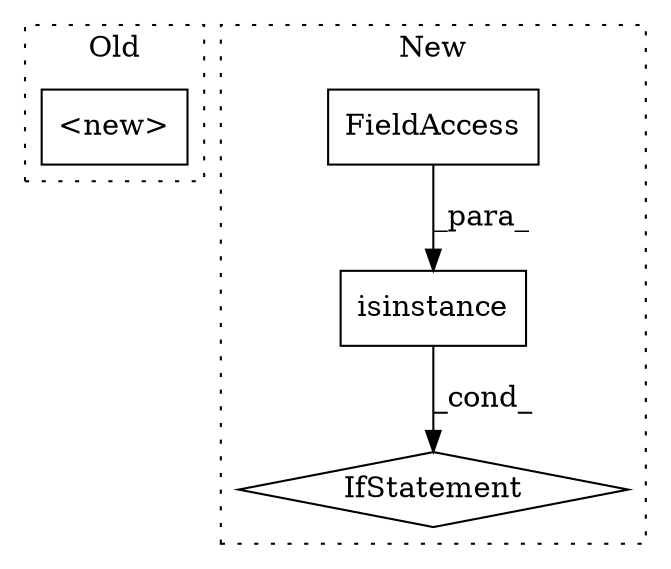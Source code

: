 digraph G {
subgraph cluster0 {
1 [label="<new>" a="14" s="910" l="17" shape="box"];
label = "Old";
style="dotted";
}
subgraph cluster1 {
2 [label="isinstance" a="32" s="690,714" l="11,1" shape="box"];
3 [label="IfStatement" a="25" s="715" l="3" shape="diamond"];
4 [label="FieldAccess" a="22" s="701" l="8" shape="box"];
label = "New";
style="dotted";
}
2 -> 3 [label="_cond_"];
4 -> 2 [label="_para_"];
}